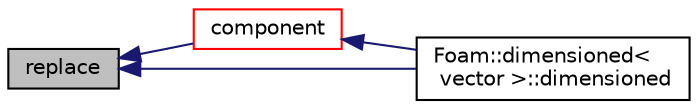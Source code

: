 digraph "replace"
{
  bgcolor="transparent";
  edge [fontname="Helvetica",fontsize="10",labelfontname="Helvetica",labelfontsize="10"];
  node [fontname="Helvetica",fontsize="10",shape=record];
  rankdir="LR";
  Node1 [label="replace",height=0.2,width=0.4,color="black", fillcolor="grey75", style="filled", fontcolor="black"];
  Node1 -> Node2 [dir="back",color="midnightblue",fontsize="10",style="solid",fontname="Helvetica"];
  Node2 [label="component",height=0.2,width=0.4,color="red",URL="$a00539.html#aa2511cbd45cf12a51a086c68ef806983",tooltip="Return a component as a dimensioned<cmptType> "];
  Node2 -> Node3 [dir="back",color="midnightblue",fontsize="10",style="solid",fontname="Helvetica"];
  Node3 [label="Foam::dimensioned\<\l vector \>::dimensioned",height=0.2,width=0.4,color="black",URL="$a00539.html#a97d65bea54a56a86a6ee89c657ffd9cf",tooltip="Construct given a value (creates dimensionless value). "];
  Node1 -> Node3 [dir="back",color="midnightblue",fontsize="10",style="solid",fontname="Helvetica"];
}
